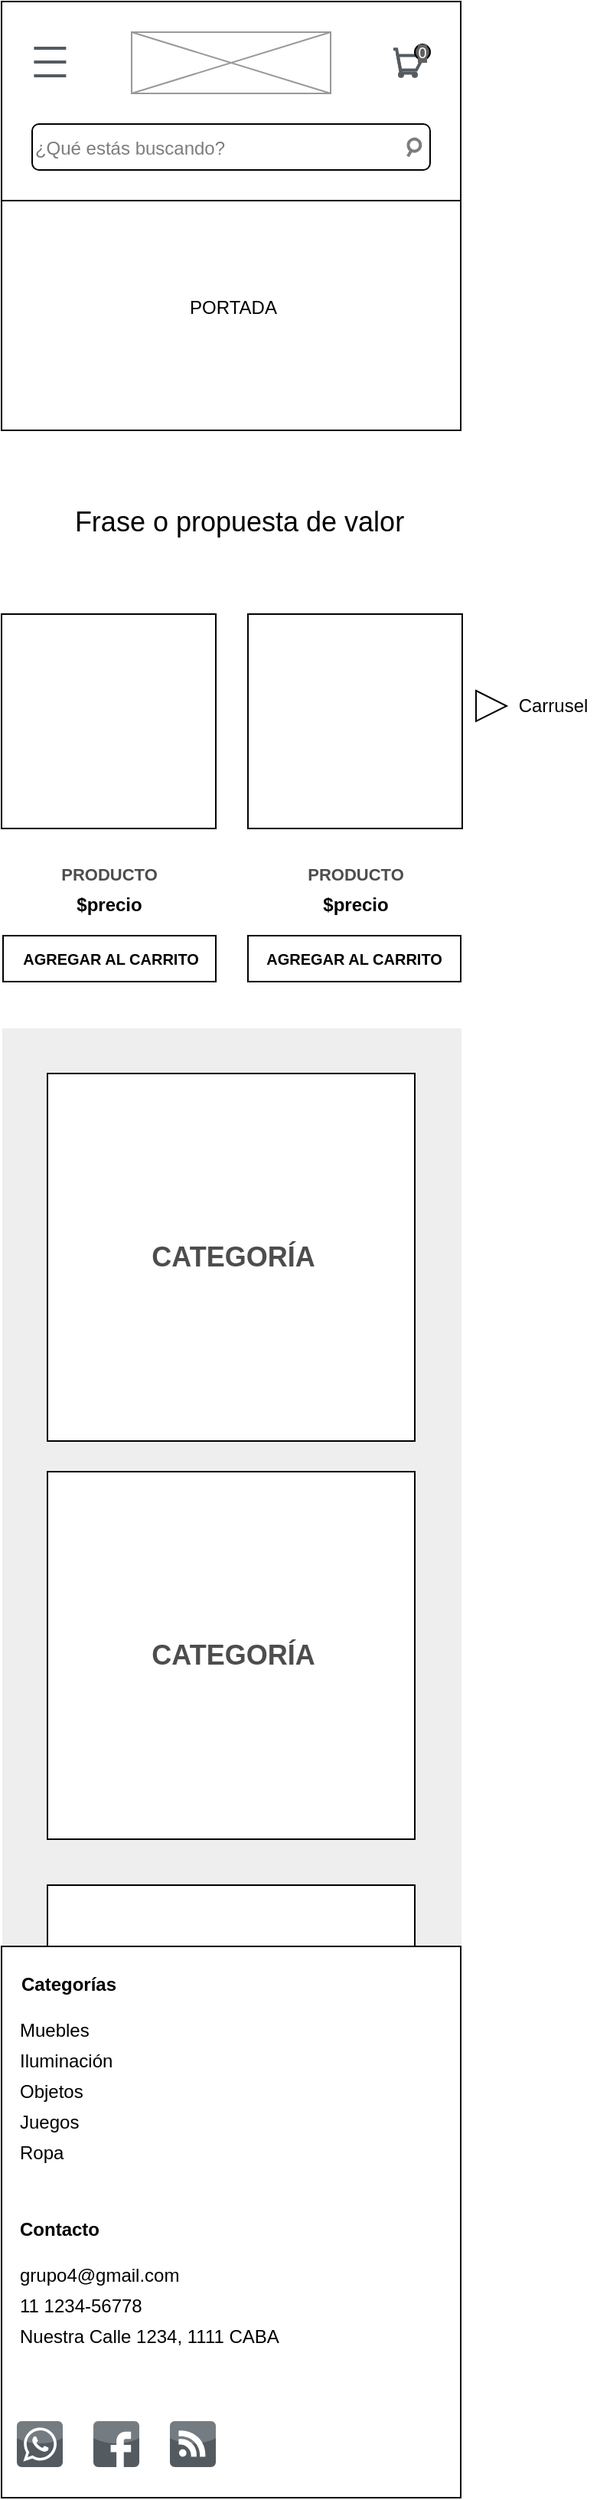 <mxfile version="19.0.3" type="device"><diagram id="uW7u7Zsx8n6kEOl5035_" name="Page-1"><mxGraphModel dx="1038" dy="649" grid="1" gridSize="10" guides="1" tooltips="1" connect="1" arrows="1" fold="1" page="1" pageScale="1" pageWidth="300" pageHeight="570" math="0" shadow="0"><root><mxCell id="0"/><mxCell id="1" parent="0"/><mxCell id="1CeQ6UnuL-ZKVwt0nHEc-1" value="" style="rounded=0;whiteSpace=wrap;html=1;fontSize=17;fillColor=#eeeeee;strokeColor=#FFFFFF;" parent="1" vertex="1"><mxGeometry y="670" width="301" height="600" as="geometry"/></mxCell><mxCell id="1CeQ6UnuL-ZKVwt0nHEc-66" value="" style="whiteSpace=wrap;html=1;aspect=fixed;fontSize=17;fontColor=#4D4D4D;" parent="1" vertex="1"><mxGeometry x="30" y="960" width="240" height="240" as="geometry"/></mxCell><mxCell id="MBPSToM_jYrUbF7GJNlZ-1" value="" style="rounded=0;whiteSpace=wrap;html=1;" parent="1" vertex="1"><mxGeometry width="300" height="130" as="geometry"/></mxCell><mxCell id="MBPSToM_jYrUbF7GJNlZ-3" value="" style="verticalLabelPosition=bottom;shadow=0;dashed=0;align=center;html=1;verticalAlign=top;strokeWidth=1;shape=mxgraph.mockup.graphics.simpleIcon;strokeColor=#999999;" parent="1" vertex="1"><mxGeometry x="85" y="20" width="130" height="40" as="geometry"/></mxCell><mxCell id="MBPSToM_jYrUbF7GJNlZ-5" value="" style="rounded=1;whiteSpace=wrap;html=1;" parent="1" vertex="1"><mxGeometry x="20" y="80" width="260" height="30" as="geometry"/></mxCell><mxCell id="MBPSToM_jYrUbF7GJNlZ-6" value="&lt;font color=&quot;#7d7d7d&quot;&gt;¿Qué estás buscando?&lt;/font&gt;" style="text;html=1;strokeColor=none;fillColor=none;align=center;verticalAlign=left;whiteSpace=wrap;rounded=0;fontFamily=Helvetica;" parent="1" vertex="1"><mxGeometry x="19" y="75" width="130" height="28" as="geometry"/></mxCell><mxCell id="MBPSToM_jYrUbF7GJNlZ-7" value="" style="html=1;verticalLabelPosition=bottom;align=center;labelBackgroundColor=#ffffff;verticalAlign=top;strokeWidth=2;strokeColor=#535b61;shadow=0;dashed=0;shape=mxgraph.ios7.icons.shopping_cart;fontFamily=Helvetica;" parent="1" vertex="1"><mxGeometry x="256" y="31.13" width="20" height="17.75" as="geometry"/></mxCell><mxCell id="6P5FC4eKNZ7RSgbgbHv8-1" value="" style="html=1;verticalLabelPosition=bottom;align=center;labelBackgroundColor=#ffffff;verticalAlign=top;strokeWidth=2;strokeColor=#7d7d7d;shadow=0;dashed=0;shape=mxgraph.ios7.icons.looking_glass;rotation=75;" parent="1" vertex="1"><mxGeometry x="264" y="90" width="10" height="10" as="geometry"/></mxCell><mxCell id="-yO5WLFtr57jbO82jEAk-1" value="" style="html=1;verticalLabelPosition=bottom;align=center;labelBackgroundColor=#ffffff;verticalAlign=top;strokeWidth=2;strokeColor=#535b61;shadow=0;dashed=0;shape=mxgraph.ios7.icons.most_viewed;pointerEvents=1" parent="1" vertex="1"><mxGeometry x="14" y="28.13" width="28.2" height="22.8" as="geometry"/></mxCell><mxCell id="jUTb1GRI9qV8tEeuiomq-5" value="" style="group" parent="1" vertex="1" connectable="0"><mxGeometry y="1270" width="300" height="360" as="geometry"/></mxCell><mxCell id="c_yE67asiVKya4BYkcYL-7" value="" style="rounded=0;whiteSpace=wrap;html=1;container=1;" parent="jUTb1GRI9qV8tEeuiomq-5" vertex="1"><mxGeometry width="300" height="360" as="geometry"/></mxCell><mxCell id="1CeQ6UnuL-ZKVwt0nHEc-67" value="" style="rounded=0;whiteSpace=wrap;html=1;fontSize=18;strokeWidth=1;" parent="c_yE67asiVKya4BYkcYL-7" vertex="1"><mxGeometry x="30" y="-40" width="240" height="40" as="geometry"/></mxCell><mxCell id="c_yE67asiVKya4BYkcYL-9" value="" style="dashed=0;outlineConnect=0;html=1;align=center;labelPosition=center;verticalLabelPosition=bottom;verticalAlign=top;shape=mxgraph.webicons.whatsapp;fillColor=#535b61" parent="jUTb1GRI9qV8tEeuiomq-5" vertex="1"><mxGeometry x="10" y="310" width="30" height="30" as="geometry"/></mxCell><mxCell id="c_yE67asiVKya4BYkcYL-10" value="" style="dashed=0;outlineConnect=0;html=1;align=center;labelPosition=center;verticalLabelPosition=bottom;verticalAlign=top;shape=mxgraph.webicons.feed;fillColor=#535b61" parent="jUTb1GRI9qV8tEeuiomq-5" vertex="1"><mxGeometry x="110" y="310" width="30" height="30" as="geometry"/></mxCell><mxCell id="c_yE67asiVKya4BYkcYL-11" value="" style="dashed=0;outlineConnect=0;html=1;align=center;labelPosition=center;verticalLabelPosition=bottom;verticalAlign=top;shape=mxgraph.webicons.facebook;fillColor=#535b61" parent="jUTb1GRI9qV8tEeuiomq-5" vertex="1"><mxGeometry x="60" y="310" width="30" height="30" as="geometry"/></mxCell><mxCell id="c_yE67asiVKya4BYkcYL-22" value="Nuestra Calle 1234, 1111 CABA" style="text;html=1;strokeColor=none;fillColor=none;align=left;verticalAlign=middle;whiteSpace=wrap;rounded=0;" parent="jUTb1GRI9qV8tEeuiomq-5" vertex="1"><mxGeometry x="10" y="250" width="199" height="10" as="geometry"/></mxCell><mxCell id="c_yE67asiVKya4BYkcYL-24" value="11 1234-56778" style="text;html=1;strokeColor=none;fillColor=none;align=left;verticalAlign=middle;whiteSpace=wrap;rounded=0;" parent="jUTb1GRI9qV8tEeuiomq-5" vertex="1"><mxGeometry x="10" y="230" width="130" height="10" as="geometry"/></mxCell><mxCell id="-yO5WLFtr57jbO82jEAk-3" value="&lt;b&gt;Categorías&lt;/b&gt;" style="text;html=1;strokeColor=none;fillColor=none;align=left;verticalAlign=middle;whiteSpace=wrap;rounded=0;" parent="jUTb1GRI9qV8tEeuiomq-5" vertex="1"><mxGeometry x="11" y="10" width="120" height="30" as="geometry"/></mxCell><mxCell id="-yO5WLFtr57jbO82jEAk-4" value="Muebles" style="text;html=1;strokeColor=none;fillColor=none;align=left;verticalAlign=middle;whiteSpace=wrap;rounded=0;" parent="jUTb1GRI9qV8tEeuiomq-5" vertex="1"><mxGeometry x="10" y="50" width="130" height="10" as="geometry"/></mxCell><mxCell id="c_yE67asiVKya4BYkcYL-16" value="Iluminación" style="text;html=1;strokeColor=none;fillColor=none;align=left;verticalAlign=middle;whiteSpace=wrap;rounded=0;" parent="jUTb1GRI9qV8tEeuiomq-5" vertex="1"><mxGeometry x="10" y="70" width="130" height="10" as="geometry"/></mxCell><mxCell id="c_yE67asiVKya4BYkcYL-17" value="Objetos" style="text;html=1;strokeColor=none;fillColor=none;align=left;verticalAlign=middle;whiteSpace=wrap;rounded=0;" parent="jUTb1GRI9qV8tEeuiomq-5" vertex="1"><mxGeometry x="10" y="90" width="130" height="10" as="geometry"/></mxCell><mxCell id="c_yE67asiVKya4BYkcYL-15" value="Juegos" style="text;html=1;strokeColor=none;fillColor=none;align=left;verticalAlign=middle;whiteSpace=wrap;rounded=0;" parent="jUTb1GRI9qV8tEeuiomq-5" vertex="1"><mxGeometry x="10" y="110" width="130" height="10" as="geometry"/></mxCell><mxCell id="c_yE67asiVKya4BYkcYL-18" value="Ropa" style="text;html=1;strokeColor=none;fillColor=none;align=left;verticalAlign=middle;whiteSpace=wrap;rounded=0;" parent="jUTb1GRI9qV8tEeuiomq-5" vertex="1"><mxGeometry x="10" y="130" width="130" height="10" as="geometry"/></mxCell><mxCell id="c_yE67asiVKya4BYkcYL-20" value="&lt;b&gt;Contacto&lt;/b&gt;" style="text;html=1;strokeColor=none;fillColor=none;align=left;verticalAlign=middle;whiteSpace=wrap;rounded=0;" parent="jUTb1GRI9qV8tEeuiomq-5" vertex="1"><mxGeometry x="10" y="170" width="120" height="30" as="geometry"/></mxCell><mxCell id="c_yE67asiVKya4BYkcYL-23" value="grupo4@gmail.com" style="text;html=1;strokeColor=none;fillColor=none;align=left;verticalAlign=middle;whiteSpace=wrap;rounded=0;" parent="jUTb1GRI9qV8tEeuiomq-5" vertex="1"><mxGeometry x="10" y="210" width="130" height="10" as="geometry"/></mxCell><mxCell id="jUTb1GRI9qV8tEeuiomq-12" value="0" style="ellipse;whiteSpace=wrap;html=1;aspect=fixed;labelBackgroundColor=#616161;fontSize=10;fontColor=#FFFFFF;fillColor=#616161;align=center;" parent="1" vertex="1"><mxGeometry x="270" y="28" width="10" height="10" as="geometry"/></mxCell><mxCell id="1CeQ6UnuL-ZKVwt0nHEc-2" value="" style="whiteSpace=wrap;html=1;aspect=fixed;" parent="1" vertex="1"><mxGeometry y="400" width="140" height="140" as="geometry"/></mxCell><mxCell id="1CeQ6UnuL-ZKVwt0nHEc-16" value="" style="whiteSpace=wrap;html=1;aspect=fixed;fontSize=17;fontColor=#4D4D4D;" parent="1" vertex="1"><mxGeometry x="30" y="700" width="240" height="240" as="geometry"/></mxCell><mxCell id="1CeQ6UnuL-ZKVwt0nHEc-24" value="&lt;b style=&quot;&quot;&gt;&lt;font style=&quot;font-size: 18px;&quot;&gt;CATEGORÍA&lt;/font&gt;&lt;/b&gt;" style="text;html=1;resizable=0;autosize=1;align=center;verticalAlign=middle;points=[];fillColor=none;strokeColor=none;rounded=0;fontSize=17;fontColor=#4D4D4D;" parent="1" vertex="1"><mxGeometry x="91" y="805" width="120" height="30" as="geometry"/></mxCell><mxCell id="1CeQ6UnuL-ZKVwt0nHEc-34" value="" style="whiteSpace=wrap;html=1;aspect=fixed;" parent="1" vertex="1"><mxGeometry x="161" y="400" width="140" height="140" as="geometry"/></mxCell><mxCell id="1CeQ6UnuL-ZKVwt0nHEc-41" value="&lt;blockquote style=&quot;margin: 0 0 0 40px; border: none; padding: 0px;&quot;&gt;&lt;/blockquote&gt;&lt;font color=&quot;#4d4d4d&quot;&gt;&lt;span style=&quot;font-size: 11px;&quot;&gt;&lt;b&gt;PRODUCTO&lt;/b&gt;&lt;/span&gt;&lt;/font&gt;" style="text;html=1;resizable=0;autosize=1;align=center;verticalAlign=middle;points=[];fillColor=none;strokeColor=none;rounded=0;" parent="1" vertex="1"><mxGeometry x="191" y="560" width="80" height="20" as="geometry"/></mxCell><mxCell id="1CeQ6UnuL-ZKVwt0nHEc-13" value="&lt;blockquote style=&quot;margin: 0 0 0 40px; border: none; padding: 0px;&quot;&gt;&lt;/blockquote&gt;&lt;font color=&quot;#4d4d4d&quot;&gt;&lt;span style=&quot;font-size: 11px;&quot;&gt;&lt;b&gt;PRODUCTO&lt;/b&gt;&lt;/span&gt;&lt;/font&gt;" style="text;html=1;resizable=0;autosize=1;align=center;verticalAlign=middle;points=[];fillColor=none;strokeColor=none;rounded=0;strokeWidth=3;" parent="1" vertex="1"><mxGeometry x="30.0" y="560" width="80" height="20" as="geometry"/></mxCell><mxCell id="1CeQ6UnuL-ZKVwt0nHEc-65" value="&lt;b style=&quot;&quot;&gt;&lt;font style=&quot;font-size: 18px;&quot;&gt;CATEGORÍA&lt;/font&gt;&lt;/b&gt;" style="text;html=1;resizable=0;autosize=1;align=center;verticalAlign=middle;points=[];fillColor=none;strokeColor=none;rounded=0;fontSize=17;fontColor=#4D4D4D;" parent="1" vertex="1"><mxGeometry x="90.5" y="1065" width="120" height="30" as="geometry"/></mxCell><mxCell id="Pp8-Vm0Tnv2JbEjYV9Vd-1" value="" style="rounded=0;whiteSpace=wrap;html=1;" vertex="1" parent="1"><mxGeometry y="130" width="300" height="150" as="geometry"/></mxCell><mxCell id="Pp8-Vm0Tnv2JbEjYV9Vd-3" value="PORTADA" style="text;html=1;resizable=0;autosize=1;align=center;verticalAlign=middle;points=[];fillColor=none;strokeColor=none;rounded=0;" vertex="1" parent="1"><mxGeometry x="115.5" y="190" width="70" height="20" as="geometry"/></mxCell><mxCell id="Pp8-Vm0Tnv2JbEjYV9Vd-4" value="&lt;b&gt;$precio&lt;/b&gt;" style="text;html=1;resizable=0;autosize=1;align=center;verticalAlign=middle;points=[];fillColor=none;strokeColor=none;rounded=0;" vertex="1" parent="1"><mxGeometry x="40" y="580" width="60" height="20" as="geometry"/></mxCell><mxCell id="Pp8-Vm0Tnv2JbEjYV9Vd-5" value="&lt;b&gt;$precio&lt;/b&gt;" style="text;html=1;resizable=0;autosize=1;align=center;verticalAlign=middle;points=[];fillColor=none;strokeColor=none;rounded=0;" vertex="1" parent="1"><mxGeometry x="201" y="580" width="60" height="20" as="geometry"/></mxCell><mxCell id="Pp8-Vm0Tnv2JbEjYV9Vd-6" value="Carrusel" style="text;html=1;resizable=0;autosize=1;align=center;verticalAlign=middle;points=[];fillColor=none;strokeColor=none;rounded=0;" vertex="1" parent="1"><mxGeometry x="330" y="450" width="60" height="20" as="geometry"/></mxCell><mxCell id="Pp8-Vm0Tnv2JbEjYV9Vd-7" value="" style="triangle;whiteSpace=wrap;html=1;" vertex="1" parent="1"><mxGeometry x="310" y="450" width="20" height="20" as="geometry"/></mxCell><mxCell id="Pp8-Vm0Tnv2JbEjYV9Vd-11" value="" style="rounded=0;whiteSpace=wrap;html=1;" vertex="1" parent="1"><mxGeometry x="161" y="610" width="139" height="30" as="geometry"/></mxCell><mxCell id="Pp8-Vm0Tnv2JbEjYV9Vd-12" value="" style="rounded=0;whiteSpace=wrap;html=1;" vertex="1" parent="1"><mxGeometry x="1" y="610" width="139" height="30" as="geometry"/></mxCell><mxCell id="Pp8-Vm0Tnv2JbEjYV9Vd-13" value="&lt;b&gt;&lt;font style=&quot;font-size: 10px;&quot;&gt;AGREGAR AL CARRITO&lt;/font&gt;&lt;/b&gt;" style="text;html=1;resizable=0;autosize=1;align=center;verticalAlign=middle;points=[];fillColor=none;strokeColor=none;rounded=0;" vertex="1" parent="1"><mxGeometry x="165" y="615" width="130" height="20" as="geometry"/></mxCell><mxCell id="Pp8-Vm0Tnv2JbEjYV9Vd-14" value="&lt;b&gt;&lt;font style=&quot;font-size: 10px;&quot;&gt;AGREGAR AL CARRITO&lt;/font&gt;&lt;/b&gt;" style="text;html=1;resizable=0;autosize=1;align=center;verticalAlign=middle;points=[];fillColor=none;strokeColor=none;rounded=0;" vertex="1" parent="1"><mxGeometry x="5.5" y="615" width="130" height="20" as="geometry"/></mxCell><mxCell id="Pp8-Vm0Tnv2JbEjYV9Vd-15" value="&lt;font style=&quot;font-size: 18px;&quot;&gt;Frase o propuesta de valor&lt;/font&gt;" style="text;html=1;resizable=0;autosize=1;align=center;verticalAlign=middle;points=[];fillColor=none;strokeColor=none;rounded=0;fontSize=10;" vertex="1" parent="1"><mxGeometry x="40" y="330" width="230" height="20" as="geometry"/></mxCell></root></mxGraphModel></diagram></mxfile>